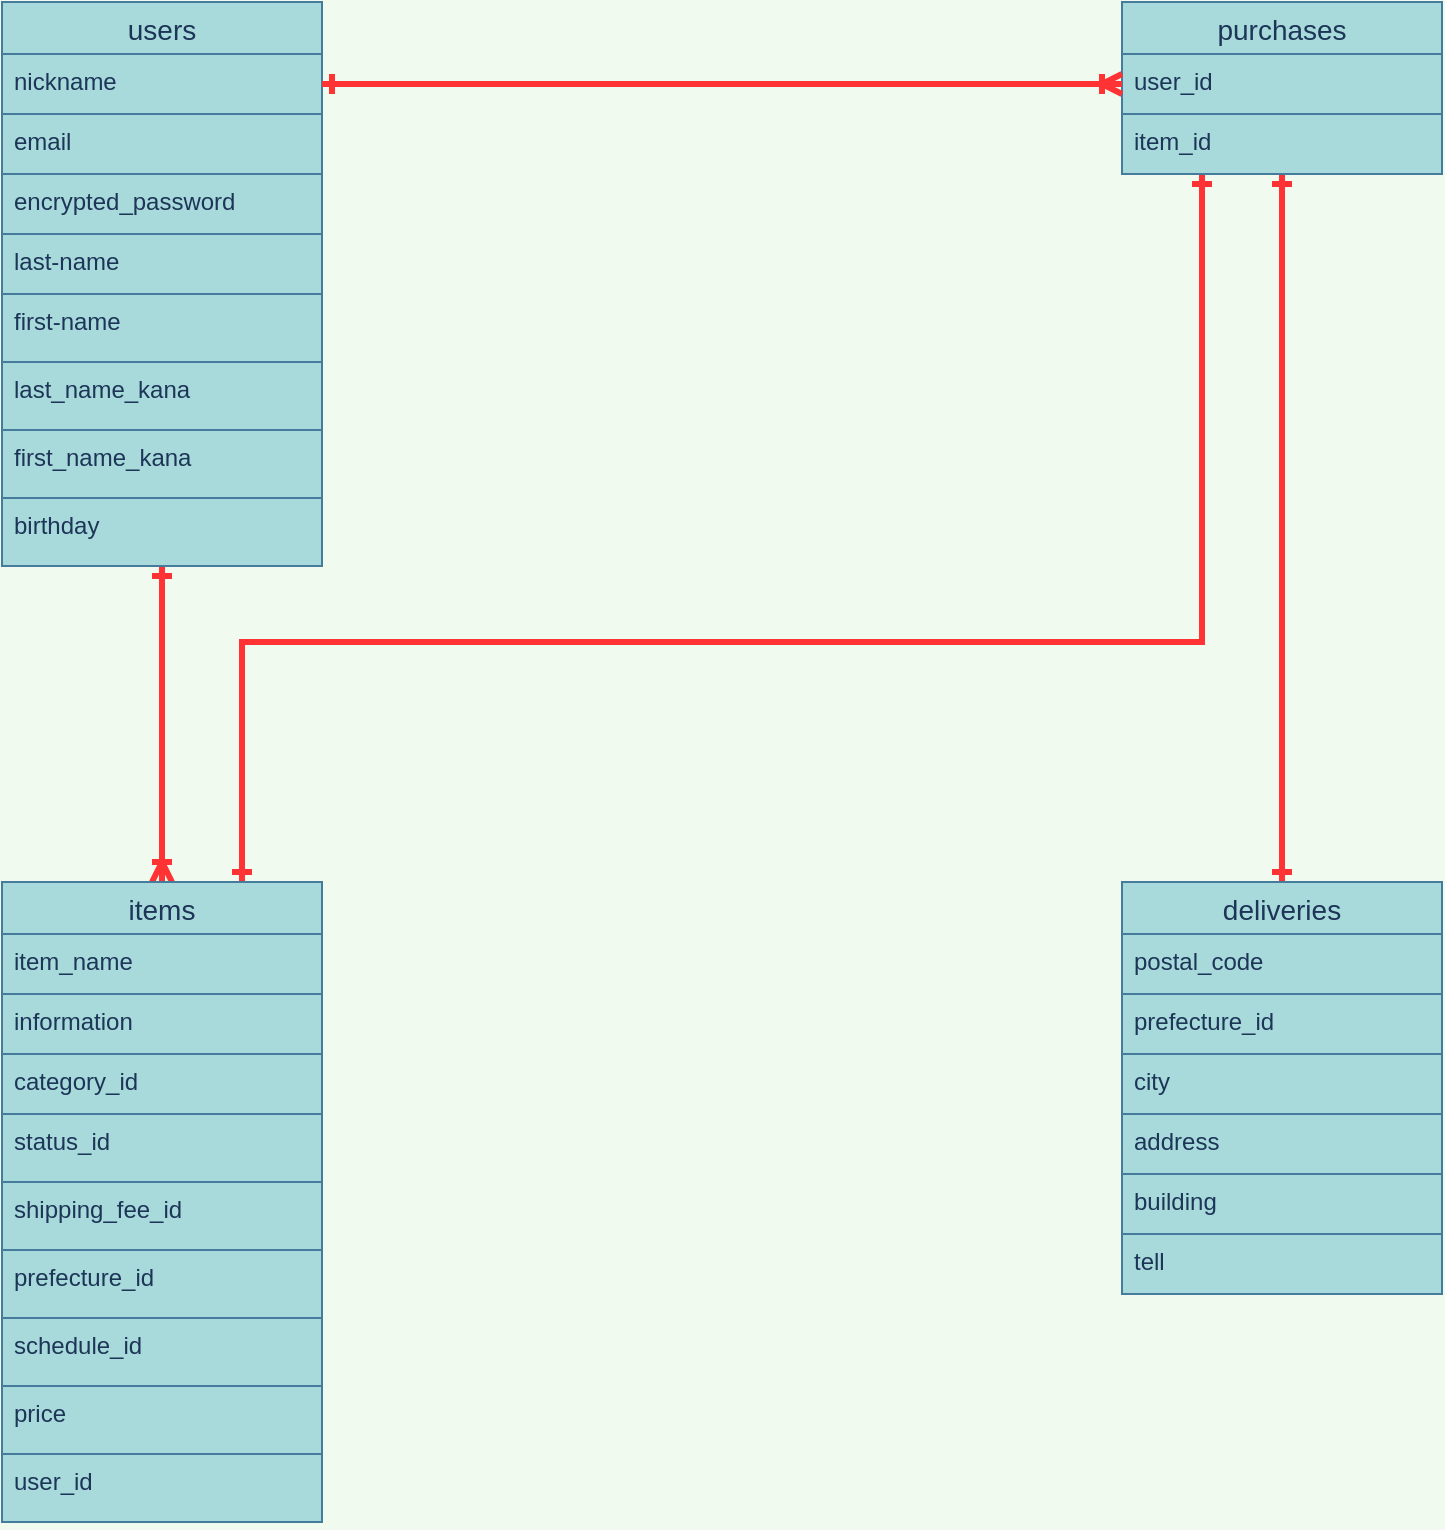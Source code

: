 <mxfile>
    <diagram id="R94taoKARanOBccKUu1p" name="ページ1">
        <mxGraphModel dx="749" dy="3001" grid="1" gridSize="10" guides="1" tooltips="1" connect="1" arrows="1" fold="1" page="1" pageScale="1" pageWidth="1169" pageHeight="827" background="#F1FAEE" math="0" shadow="0">
            <root>
                <mxCell id="0"/>
                <mxCell id="1" parent="0"/>
                <mxCell id="105" style="edgeStyle=orthogonalEdgeStyle;curved=0;rounded=1;sketch=0;orthogonalLoop=1;jettySize=auto;html=1;exitX=0.5;exitY=1;exitDx=0;exitDy=0;strokeColor=#FF3333;fillColor=#A8DADC;fontColor=#FF3333;strokeWidth=3;startArrow=ERone;startFill=0;endArrow=ERoneToMany;endFill=0;entryX=0.5;entryY=0;entryDx=0;entryDy=0;" edge="1" parent="1" source="2" target="16">
                    <mxGeometry relative="1" as="geometry">
                        <mxPoint x="280" y="-1990" as="targetPoint"/>
                    </mxGeometry>
                </mxCell>
                <mxCell id="2" value="users" style="swimlane;fontStyle=0;childLayout=stackLayout;horizontal=1;startSize=26;horizontalStack=0;resizeParent=1;resizeParentMax=0;resizeLast=0;collapsible=1;marginBottom=0;align=center;fontSize=14;fillColor=#A8DADC;strokeColor=#457B9D;fontColor=#1D3557;" vertex="1" parent="1">
                    <mxGeometry x="200" y="-2400" width="160" height="282" as="geometry"/>
                </mxCell>
                <mxCell id="3" value="nickname" style="text;strokeColor=#457B9D;fillColor=#A8DADC;spacingLeft=4;spacingRight=4;overflow=hidden;rotatable=0;points=[[0,0.5],[1,0.5]];portConstraint=eastwest;fontSize=12;fontColor=#1D3557;" vertex="1" parent="2">
                    <mxGeometry y="26" width="160" height="30" as="geometry"/>
                </mxCell>
                <mxCell id="7" value="email" style="text;strokeColor=#457B9D;fillColor=#A8DADC;spacingLeft=4;spacingRight=4;overflow=hidden;rotatable=0;points=[[0,0.5],[1,0.5]];portConstraint=eastwest;fontSize=12;fontColor=#1D3557;" vertex="1" parent="2">
                    <mxGeometry y="56" width="160" height="30" as="geometry"/>
                </mxCell>
                <mxCell id="26" value="encrypted_password" style="text;strokeColor=#457B9D;fillColor=#A8DADC;spacingLeft=4;spacingRight=4;overflow=hidden;rotatable=0;points=[[0,0.5],[1,0.5]];portConstraint=eastwest;fontSize=12;fontColor=#1D3557;" vertex="1" parent="2">
                    <mxGeometry y="86" width="160" height="30" as="geometry"/>
                </mxCell>
                <mxCell id="8" value="last-name" style="text;strokeColor=#457B9D;fillColor=#A8DADC;spacingLeft=4;spacingRight=4;overflow=hidden;rotatable=0;points=[[0,0.5],[1,0.5]];portConstraint=eastwest;fontSize=12;fontColor=#1D3557;" vertex="1" parent="2">
                    <mxGeometry y="116" width="160" height="30" as="geometry"/>
                </mxCell>
                <mxCell id="5" value="first-name" style="text;strokeColor=#457B9D;fillColor=#A8DADC;spacingLeft=4;spacingRight=4;overflow=hidden;rotatable=0;points=[[0,0.5],[1,0.5]];portConstraint=eastwest;fontSize=12;fontColor=#1D3557;" vertex="1" parent="2">
                    <mxGeometry y="146" width="160" height="34" as="geometry"/>
                </mxCell>
                <mxCell id="9" value="last_name_kana" style="text;strokeColor=#457B9D;fillColor=#A8DADC;spacingLeft=4;spacingRight=4;overflow=hidden;rotatable=0;points=[[0,0.5],[1,0.5]];portConstraint=eastwest;fontSize=12;fontColor=#1D3557;" vertex="1" parent="2">
                    <mxGeometry y="180" width="160" height="34" as="geometry"/>
                </mxCell>
                <mxCell id="10" value="first_name_kana" style="text;strokeColor=#457B9D;fillColor=#A8DADC;spacingLeft=4;spacingRight=4;overflow=hidden;rotatable=0;points=[[0,0.5],[1,0.5]];portConstraint=eastwest;fontSize=12;fontColor=#1D3557;" vertex="1" parent="2">
                    <mxGeometry y="214" width="160" height="34" as="geometry"/>
                </mxCell>
                <mxCell id="11" value="birthday" style="text;strokeColor=#457B9D;fillColor=#A8DADC;spacingLeft=4;spacingRight=4;overflow=hidden;rotatable=0;points=[[0,0.5],[1,0.5]];portConstraint=eastwest;fontSize=12;fontColor=#1D3557;" vertex="1" parent="2">
                    <mxGeometry y="248" width="160" height="34" as="geometry"/>
                </mxCell>
                <mxCell id="117" style="edgeStyle=orthogonalEdgeStyle;rounded=0;sketch=0;orthogonalLoop=1;jettySize=auto;html=1;exitX=0.75;exitY=0;exitDx=0;exitDy=0;entryX=0.25;entryY=1;entryDx=0;entryDy=0;startArrow=ERone;startFill=0;endArrow=ERone;endFill=0;strokeColor=#FF3333;strokeWidth=3;fillColor=#A8DADC;fontColor=#FF3333;" edge="1" parent="1" source="16" target="31">
                    <mxGeometry relative="1" as="geometry">
                        <Array as="points">
                            <mxPoint x="320" y="-2080"/>
                            <mxPoint x="800" y="-2080"/>
                        </Array>
                    </mxGeometry>
                </mxCell>
                <mxCell id="16" value="items" style="swimlane;fontStyle=0;childLayout=stackLayout;horizontal=1;startSize=26;horizontalStack=0;resizeParent=1;resizeParentMax=0;resizeLast=0;collapsible=1;marginBottom=0;align=center;fontSize=14;fillColor=#A8DADC;strokeColor=#457B9D;fontColor=#1D3557;" vertex="1" parent="1">
                    <mxGeometry x="200" y="-1960" width="160" height="320" as="geometry"/>
                </mxCell>
                <mxCell id="17" value="item_name" style="text;strokeColor=#457B9D;fillColor=#A8DADC;spacingLeft=4;spacingRight=4;overflow=hidden;rotatable=0;points=[[0,0.5],[1,0.5]];portConstraint=eastwest;fontSize=12;fontColor=#1D3557;" vertex="1" parent="16">
                    <mxGeometry y="26" width="160" height="30" as="geometry"/>
                </mxCell>
                <mxCell id="18" value="information" style="text;strokeColor=#457B9D;fillColor=#A8DADC;spacingLeft=4;spacingRight=4;overflow=hidden;rotatable=0;points=[[0,0.5],[1,0.5]];portConstraint=eastwest;fontSize=12;fontColor=#1D3557;" vertex="1" parent="16">
                    <mxGeometry y="56" width="160" height="30" as="geometry"/>
                </mxCell>
                <mxCell id="19" value="category_id" style="text;strokeColor=#457B9D;fillColor=#A8DADC;spacingLeft=4;spacingRight=4;overflow=hidden;rotatable=0;points=[[0,0.5],[1,0.5]];portConstraint=eastwest;fontSize=12;fontColor=#1D3557;" vertex="1" parent="16">
                    <mxGeometry y="86" width="160" height="30" as="geometry"/>
                </mxCell>
                <mxCell id="20" value="status_id" style="text;strokeColor=#457B9D;fillColor=#A8DADC;spacingLeft=4;spacingRight=4;overflow=hidden;rotatable=0;points=[[0,0.5],[1,0.5]];portConstraint=eastwest;fontSize=12;fontColor=#1D3557;" vertex="1" parent="16">
                    <mxGeometry y="116" width="160" height="34" as="geometry"/>
                </mxCell>
                <mxCell id="21" value="shipping_fee_id" style="text;strokeColor=#457B9D;fillColor=#A8DADC;spacingLeft=4;spacingRight=4;overflow=hidden;rotatable=0;points=[[0,0.5],[1,0.5]];portConstraint=eastwest;fontSize=12;fontColor=#1D3557;" vertex="1" parent="16">
                    <mxGeometry y="150" width="160" height="34" as="geometry"/>
                </mxCell>
                <mxCell id="22" value="prefecture_id" style="text;strokeColor=#457B9D;fillColor=#A8DADC;spacingLeft=4;spacingRight=4;overflow=hidden;rotatable=0;points=[[0,0.5],[1,0.5]];portConstraint=eastwest;fontSize=12;fontColor=#1D3557;" vertex="1" parent="16">
                    <mxGeometry y="184" width="160" height="34" as="geometry"/>
                </mxCell>
                <mxCell id="23" value="schedule_id" style="text;strokeColor=#457B9D;fillColor=#A8DADC;spacingLeft=4;spacingRight=4;overflow=hidden;rotatable=0;points=[[0,0.5],[1,0.5]];portConstraint=eastwest;fontSize=12;fontColor=#1D3557;" vertex="1" parent="16">
                    <mxGeometry y="218" width="160" height="34" as="geometry"/>
                </mxCell>
                <mxCell id="24" value="price" style="text;strokeColor=#457B9D;fillColor=#A8DADC;spacingLeft=4;spacingRight=4;overflow=hidden;rotatable=0;points=[[0,0.5],[1,0.5]];portConstraint=eastwest;fontSize=12;fontColor=#1D3557;" vertex="1" parent="16">
                    <mxGeometry y="252" width="160" height="34" as="geometry"/>
                </mxCell>
                <mxCell id="45" value="user_id" style="text;strokeColor=#457B9D;fillColor=#A8DADC;spacingLeft=4;spacingRight=4;overflow=hidden;rotatable=0;points=[[0,0.5],[1,0.5]];portConstraint=eastwest;fontSize=12;fontColor=#1D3557;" vertex="1" parent="16">
                    <mxGeometry y="286" width="160" height="34" as="geometry"/>
                </mxCell>
                <mxCell id="115" style="edgeStyle=orthogonalEdgeStyle;rounded=0;sketch=0;orthogonalLoop=1;jettySize=auto;html=1;exitX=0.5;exitY=1;exitDx=0;exitDy=0;startArrow=ERone;startFill=0;endArrow=ERone;endFill=0;strokeColor=#FF3333;strokeWidth=3;fillColor=#A8DADC;fontColor=#FF3333;entryX=0.5;entryY=0;entryDx=0;entryDy=0;" edge="1" parent="1" source="31" target="68">
                    <mxGeometry relative="1" as="geometry">
                        <mxPoint x="840" y="-1970" as="targetPoint"/>
                    </mxGeometry>
                </mxCell>
                <mxCell id="31" value="purchases" style="swimlane;fontStyle=0;childLayout=stackLayout;horizontal=1;startSize=26;horizontalStack=0;resizeParent=1;resizeParentMax=0;resizeLast=0;collapsible=1;marginBottom=0;align=center;fontSize=14;fillColor=#A8DADC;strokeColor=#457B9D;fontColor=#1D3557;" vertex="1" parent="1">
                    <mxGeometry x="760" y="-2400" width="160" height="86" as="geometry"/>
                </mxCell>
                <mxCell id="83" value="user_id" style="text;strokeColor=#457B9D;fillColor=#A8DADC;spacingLeft=4;spacingRight=4;overflow=hidden;rotatable=0;points=[[0,0.5],[1,0.5]];portConstraint=eastwest;fontSize=12;fontColor=#1D3557;" vertex="1" parent="31">
                    <mxGeometry y="26" width="160" height="30" as="geometry"/>
                </mxCell>
                <mxCell id="84" value="item_id" style="text;strokeColor=#457B9D;fillColor=#A8DADC;spacingLeft=4;spacingRight=4;overflow=hidden;rotatable=0;points=[[0,0.5],[1,0.5]];portConstraint=eastwest;fontSize=12;fontColor=#1D3557;" vertex="1" parent="31">
                    <mxGeometry y="56" width="160" height="30" as="geometry"/>
                </mxCell>
                <mxCell id="68" value="deliveries" style="swimlane;fontStyle=0;childLayout=stackLayout;horizontal=1;startSize=26;horizontalStack=0;resizeParent=1;resizeParentMax=0;resizeLast=0;collapsible=1;marginBottom=0;align=center;fontSize=14;fillColor=#A8DADC;strokeColor=#457B9D;fontColor=#1D3557;" vertex="1" parent="1">
                    <mxGeometry x="760" y="-1960" width="160" height="206" as="geometry"/>
                </mxCell>
                <mxCell id="73" value="postal_code" style="text;strokeColor=#457B9D;fillColor=#A8DADC;spacingLeft=4;spacingRight=4;overflow=hidden;rotatable=0;points=[[0,0.5],[1,0.5]];portConstraint=eastwest;fontSize=12;fontColor=#1D3557;" vertex="1" parent="68">
                    <mxGeometry y="26" width="160" height="30" as="geometry"/>
                </mxCell>
                <mxCell id="74" value="prefecture_id" style="text;strokeColor=#457B9D;fillColor=#A8DADC;spacingLeft=4;spacingRight=4;overflow=hidden;rotatable=0;points=[[0,0.5],[1,0.5]];portConstraint=eastwest;fontSize=12;fontColor=#1D3557;" vertex="1" parent="68">
                    <mxGeometry y="56" width="160" height="30" as="geometry"/>
                </mxCell>
                <mxCell id="75" value="city" style="text;strokeColor=#457B9D;fillColor=#A8DADC;spacingLeft=4;spacingRight=4;overflow=hidden;rotatable=0;points=[[0,0.5],[1,0.5]];portConstraint=eastwest;fontSize=12;fontColor=#1D3557;" vertex="1" parent="68">
                    <mxGeometry y="86" width="160" height="30" as="geometry"/>
                </mxCell>
                <mxCell id="76" value="address" style="text;strokeColor=#457B9D;fillColor=#A8DADC;spacingLeft=4;spacingRight=4;overflow=hidden;rotatable=0;points=[[0,0.5],[1,0.5]];portConstraint=eastwest;fontSize=12;fontColor=#1D3557;" vertex="1" parent="68">
                    <mxGeometry y="116" width="160" height="30" as="geometry"/>
                </mxCell>
                <mxCell id="77" value="building" style="text;strokeColor=#457B9D;fillColor=#A8DADC;spacingLeft=4;spacingRight=4;overflow=hidden;rotatable=0;points=[[0,0.5],[1,0.5]];portConstraint=eastwest;fontSize=12;fontColor=#1D3557;" vertex="1" parent="68">
                    <mxGeometry y="146" width="160" height="30" as="geometry"/>
                </mxCell>
                <mxCell id="78" value="tell" style="text;strokeColor=#457B9D;fillColor=#A8DADC;spacingLeft=4;spacingRight=4;overflow=hidden;rotatable=0;points=[[0,0.5],[1,0.5]];portConstraint=eastwest;fontSize=12;fontColor=#1D3557;" vertex="1" parent="68">
                    <mxGeometry y="176" width="160" height="30" as="geometry"/>
                </mxCell>
                <mxCell id="114" style="edgeStyle=orthogonalEdgeStyle;rounded=0;sketch=0;orthogonalLoop=1;jettySize=auto;html=1;exitX=1;exitY=0.5;exitDx=0;exitDy=0;startArrow=ERone;startFill=0;endArrow=ERoneToMany;endFill=0;strokeColor=#FF3333;strokeWidth=3;fillColor=#A8DADC;fontColor=#FF3333;entryX=0;entryY=0.5;entryDx=0;entryDy=0;" edge="1" parent="1" source="3" target="83">
                    <mxGeometry relative="1" as="geometry">
                        <mxPoint x="730" y="-2359" as="targetPoint"/>
                    </mxGeometry>
                </mxCell>
            </root>
        </mxGraphModel>
    </diagram>
</mxfile>